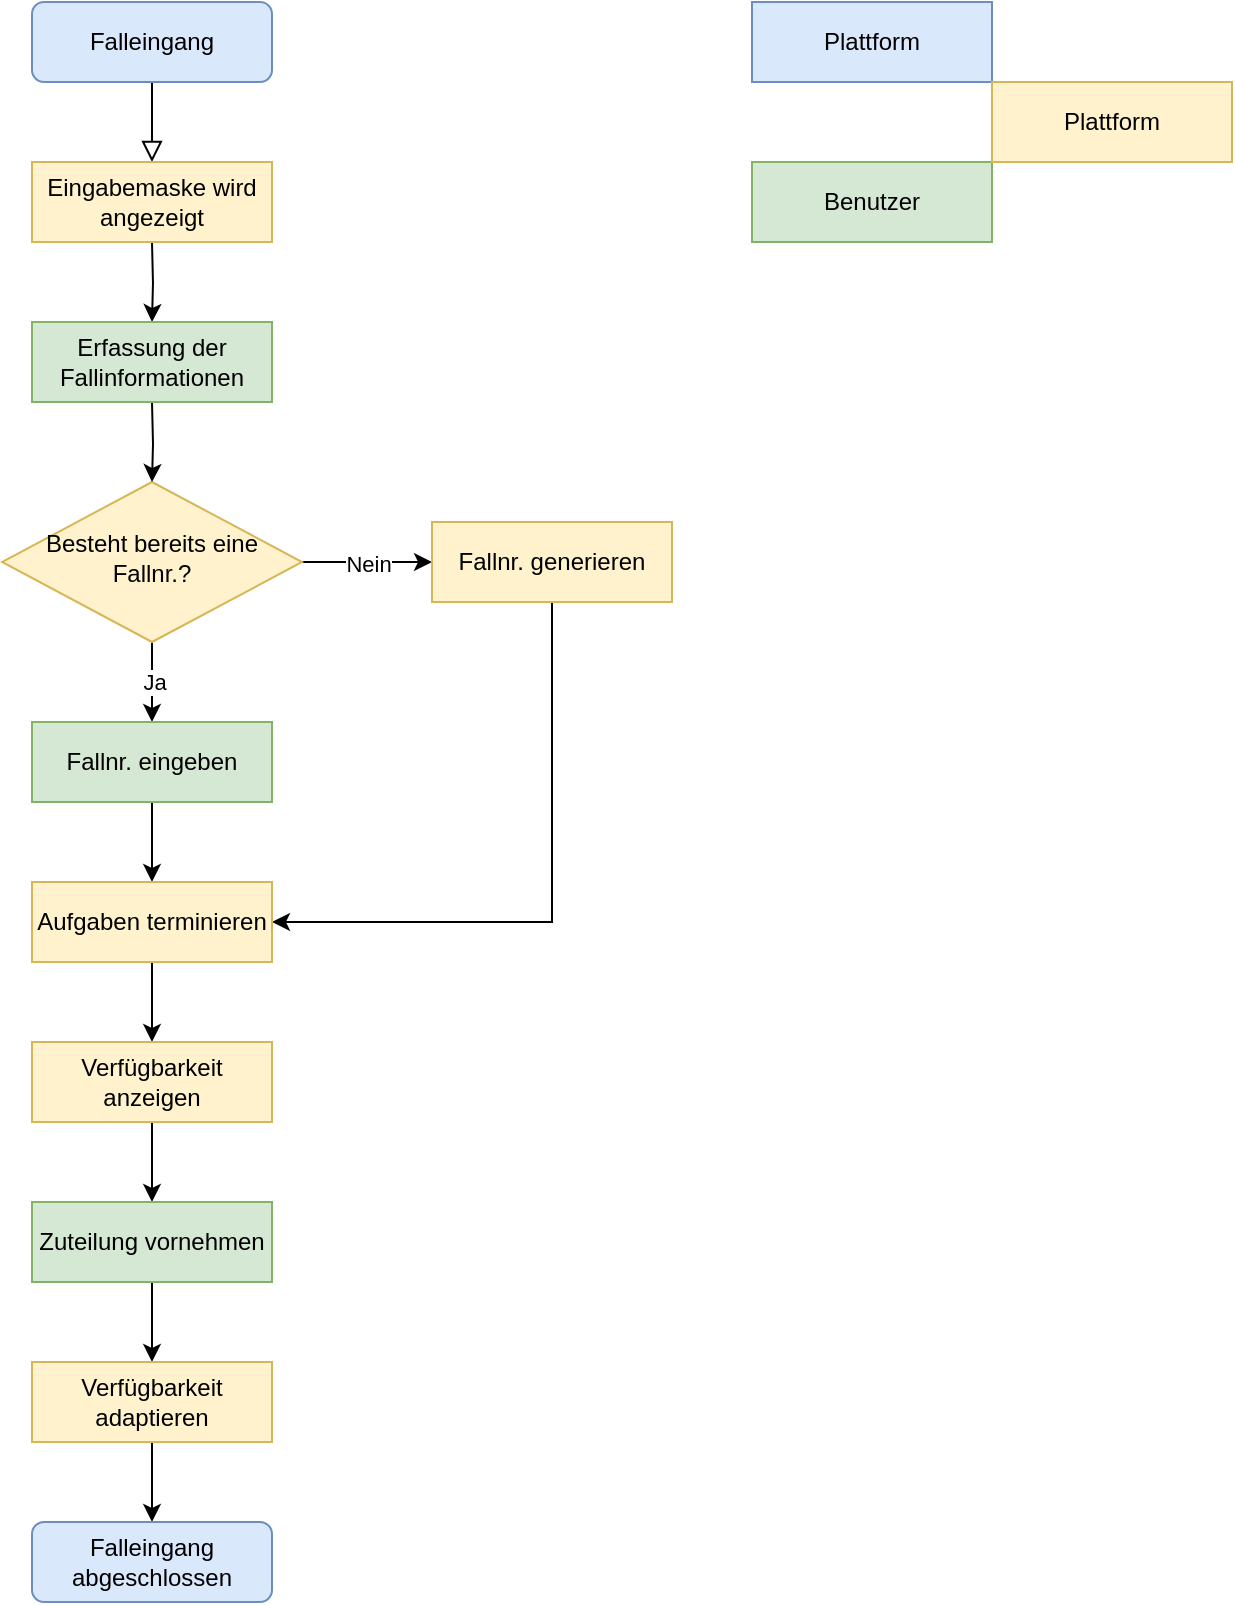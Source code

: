 <mxfile version="13.8.8" type="github"><diagram id="C5RBs43oDa-KdzZeNtuy" name="Page-1"><mxGraphModel dx="878" dy="372" grid="1" gridSize="10" guides="1" tooltips="1" connect="1" arrows="1" fold="1" page="1" pageScale="1" pageWidth="827" pageHeight="1169" math="0" shadow="0"><root><mxCell id="WIyWlLk6GJQsqaUBKTNV-0"/><mxCell id="WIyWlLk6GJQsqaUBKTNV-1" parent="WIyWlLk6GJQsqaUBKTNV-0"/><mxCell id="WIyWlLk6GJQsqaUBKTNV-2" value="" style="rounded=0;html=1;jettySize=auto;orthogonalLoop=1;fontSize=11;endArrow=block;endFill=0;endSize=8;strokeWidth=1;shadow=0;labelBackgroundColor=none;edgeStyle=orthogonalEdgeStyle;" parent="WIyWlLk6GJQsqaUBKTNV-1" source="WIyWlLk6GJQsqaUBKTNV-3" edge="1"><mxGeometry relative="1" as="geometry"><mxPoint x="220" y="160" as="targetPoint"/></mxGeometry></mxCell><mxCell id="WIyWlLk6GJQsqaUBKTNV-3" value="Falleingang" style="rounded=1;whiteSpace=wrap;html=1;fontSize=12;glass=0;strokeWidth=1;shadow=0;fillColor=#dae8fc;strokeColor=#6c8ebf;" parent="WIyWlLk6GJQsqaUBKTNV-1" vertex="1"><mxGeometry x="160" y="80" width="120" height="40" as="geometry"/></mxCell><mxCell id="wERhoA2NfCdH20vvA4cV-8" value="Ja" style="edgeStyle=orthogonalEdgeStyle;rounded=0;orthogonalLoop=1;jettySize=auto;html=1;" parent="WIyWlLk6GJQsqaUBKTNV-1" source="WIyWlLk6GJQsqaUBKTNV-6" edge="1"><mxGeometry relative="1" as="geometry"><mxPoint x="220" y="440" as="targetPoint"/></mxGeometry></mxCell><mxCell id="wERhoA2NfCdH20vvA4cV-9" value="Nein" style="edgeStyle=orthogonalEdgeStyle;rounded=0;orthogonalLoop=1;jettySize=auto;html=1;" parent="WIyWlLk6GJQsqaUBKTNV-1" source="WIyWlLk6GJQsqaUBKTNV-6" edge="1"><mxGeometry relative="1" as="geometry"><mxPoint x="360" y="360" as="targetPoint"/></mxGeometry></mxCell><mxCell id="WIyWlLk6GJQsqaUBKTNV-6" value="Besteht bereits eine Fallnr.?" style="rhombus;whiteSpace=wrap;html=1;shadow=0;fontFamily=Helvetica;fontSize=12;align=center;strokeWidth=1;spacing=6;spacingTop=-4;fillColor=#fff2cc;strokeColor=#d6b656;" parent="WIyWlLk6GJQsqaUBKTNV-1" vertex="1"><mxGeometry x="145" y="320" width="150" height="80" as="geometry"/></mxCell><mxCell id="wERhoA2NfCdH20vvA4cV-5" value="" style="edgeStyle=orthogonalEdgeStyle;rounded=0;orthogonalLoop=1;jettySize=auto;html=1;" parent="WIyWlLk6GJQsqaUBKTNV-1" edge="1"><mxGeometry relative="1" as="geometry"><mxPoint x="220" y="200" as="sourcePoint"/><mxPoint x="220" y="240" as="targetPoint"/></mxGeometry></mxCell><mxCell id="wERhoA2NfCdH20vvA4cV-6" value="" style="edgeStyle=orthogonalEdgeStyle;rounded=0;orthogonalLoop=1;jettySize=auto;html=1;" parent="WIyWlLk6GJQsqaUBKTNV-1" target="WIyWlLk6GJQsqaUBKTNV-6" edge="1"><mxGeometry relative="1" as="geometry"><mxPoint x="220" y="280" as="sourcePoint"/></mxGeometry></mxCell><mxCell id="wERhoA2NfCdH20vvA4cV-10" value="Eingabemaske wird angezeigt" style="rounded=0;whiteSpace=wrap;html=1;fillColor=#fff2cc;strokeColor=#d6b656;" parent="WIyWlLk6GJQsqaUBKTNV-1" vertex="1"><mxGeometry x="160" y="160" width="120" height="40" as="geometry"/></mxCell><mxCell id="wERhoA2NfCdH20vvA4cV-11" value="Plattform" style="rounded=0;whiteSpace=wrap;html=1;fillColor=#dae8fc;strokeColor=#6c8ebf;" parent="WIyWlLk6GJQsqaUBKTNV-1" vertex="1"><mxGeometry x="520" y="80" width="120" height="40" as="geometry"/></mxCell><mxCell id="wERhoA2NfCdH20vvA4cV-12" value="Benutzer" style="rounded=0;whiteSpace=wrap;html=1;fillColor=#d5e8d4;strokeColor=#82b366;" parent="WIyWlLk6GJQsqaUBKTNV-1" vertex="1"><mxGeometry x="520" y="160" width="120" height="40" as="geometry"/></mxCell><mxCell id="wERhoA2NfCdH20vvA4cV-13" value="Plattform" style="rounded=0;whiteSpace=wrap;html=1;fillColor=#fff2cc;strokeColor=#d6b656;" parent="WIyWlLk6GJQsqaUBKTNV-1" vertex="1"><mxGeometry x="640" y="120" width="120" height="40" as="geometry"/></mxCell><mxCell id="wERhoA2NfCdH20vvA4cV-15" value="Erfassung der Fallinformationen" style="rounded=0;whiteSpace=wrap;html=1;fillColor=#d5e8d4;strokeColor=#82b366;" parent="WIyWlLk6GJQsqaUBKTNV-1" vertex="1"><mxGeometry x="160" y="240" width="120" height="40" as="geometry"/></mxCell><mxCell id="wERhoA2NfCdH20vvA4cV-19" value="" style="edgeStyle=orthogonalEdgeStyle;rounded=0;orthogonalLoop=1;jettySize=auto;html=1;" parent="WIyWlLk6GJQsqaUBKTNV-1" source="wERhoA2NfCdH20vvA4cV-16" target="wERhoA2NfCdH20vvA4cV-18" edge="1"><mxGeometry relative="1" as="geometry"/></mxCell><mxCell id="wERhoA2NfCdH20vvA4cV-16" value="Fallnr. eingeben" style="rounded=0;whiteSpace=wrap;html=1;fillColor=#d5e8d4;strokeColor=#82b366;" parent="WIyWlLk6GJQsqaUBKTNV-1" vertex="1"><mxGeometry x="160" y="440" width="120" height="40" as="geometry"/></mxCell><mxCell id="wERhoA2NfCdH20vvA4cV-20" style="edgeStyle=orthogonalEdgeStyle;rounded=0;orthogonalLoop=1;jettySize=auto;html=1;entryX=1;entryY=0.5;entryDx=0;entryDy=0;exitX=0.5;exitY=1;exitDx=0;exitDy=0;" parent="WIyWlLk6GJQsqaUBKTNV-1" source="wERhoA2NfCdH20vvA4cV-17" target="wERhoA2NfCdH20vvA4cV-18" edge="1"><mxGeometry relative="1" as="geometry"/></mxCell><mxCell id="wERhoA2NfCdH20vvA4cV-17" value="Fallnr. generieren" style="rounded=0;whiteSpace=wrap;html=1;fillColor=#fff2cc;strokeColor=#d6b656;" parent="WIyWlLk6GJQsqaUBKTNV-1" vertex="1"><mxGeometry x="360" y="340" width="120" height="40" as="geometry"/></mxCell><mxCell id="wERhoA2NfCdH20vvA4cV-23" value="" style="edgeStyle=orthogonalEdgeStyle;rounded=0;orthogonalLoop=1;jettySize=auto;html=1;" parent="WIyWlLk6GJQsqaUBKTNV-1" source="wERhoA2NfCdH20vvA4cV-18" target="wERhoA2NfCdH20vvA4cV-22" edge="1"><mxGeometry relative="1" as="geometry"/></mxCell><mxCell id="wERhoA2NfCdH20vvA4cV-18" value="Aufgaben terminieren" style="rounded=0;whiteSpace=wrap;html=1;fillColor=#fff2cc;strokeColor=#d6b656;" parent="WIyWlLk6GJQsqaUBKTNV-1" vertex="1"><mxGeometry x="160" y="520" width="120" height="40" as="geometry"/></mxCell><mxCell id="wERhoA2NfCdH20vvA4cV-25" value="" style="edgeStyle=orthogonalEdgeStyle;rounded=0;orthogonalLoop=1;jettySize=auto;html=1;" parent="WIyWlLk6GJQsqaUBKTNV-1" source="wERhoA2NfCdH20vvA4cV-22" target="wERhoA2NfCdH20vvA4cV-24" edge="1"><mxGeometry relative="1" as="geometry"/></mxCell><mxCell id="wERhoA2NfCdH20vvA4cV-22" value="Verfügbarkeit anzeigen" style="rounded=0;whiteSpace=wrap;html=1;fillColor=#fff2cc;strokeColor=#d6b656;" parent="WIyWlLk6GJQsqaUBKTNV-1" vertex="1"><mxGeometry x="160" y="600" width="120" height="40" as="geometry"/></mxCell><mxCell id="wERhoA2NfCdH20vvA4cV-27" value="" style="edgeStyle=orthogonalEdgeStyle;rounded=0;orthogonalLoop=1;jettySize=auto;html=1;" parent="WIyWlLk6GJQsqaUBKTNV-1" source="wERhoA2NfCdH20vvA4cV-24" target="wERhoA2NfCdH20vvA4cV-26" edge="1"><mxGeometry relative="1" as="geometry"/></mxCell><mxCell id="wERhoA2NfCdH20vvA4cV-24" value="Zuteilung vornehmen" style="rounded=0;whiteSpace=wrap;html=1;fillColor=#d5e8d4;strokeColor=#82b366;" parent="WIyWlLk6GJQsqaUBKTNV-1" vertex="1"><mxGeometry x="160" y="680" width="120" height="40" as="geometry"/></mxCell><mxCell id="wERhoA2NfCdH20vvA4cV-29" value="" style="edgeStyle=orthogonalEdgeStyle;rounded=0;orthogonalLoop=1;jettySize=auto;html=1;" parent="WIyWlLk6GJQsqaUBKTNV-1" source="wERhoA2NfCdH20vvA4cV-26" target="wERhoA2NfCdH20vvA4cV-28" edge="1"><mxGeometry relative="1" as="geometry"/></mxCell><mxCell id="wERhoA2NfCdH20vvA4cV-26" value="Verfügbarkeit adaptieren" style="rounded=0;whiteSpace=wrap;html=1;fillColor=#fff2cc;strokeColor=#d6b656;" parent="WIyWlLk6GJQsqaUBKTNV-1" vertex="1"><mxGeometry x="160" y="760" width="120" height="40" as="geometry"/></mxCell><mxCell id="wERhoA2NfCdH20vvA4cV-28" value="Falleingang abgeschlossen" style="rounded=1;whiteSpace=wrap;html=1;fontSize=12;glass=0;strokeWidth=1;shadow=0;fillColor=#dae8fc;strokeColor=#6c8ebf;" parent="WIyWlLk6GJQsqaUBKTNV-1" vertex="1"><mxGeometry x="160" y="840" width="120" height="40" as="geometry"/></mxCell></root></mxGraphModel></diagram></mxfile>